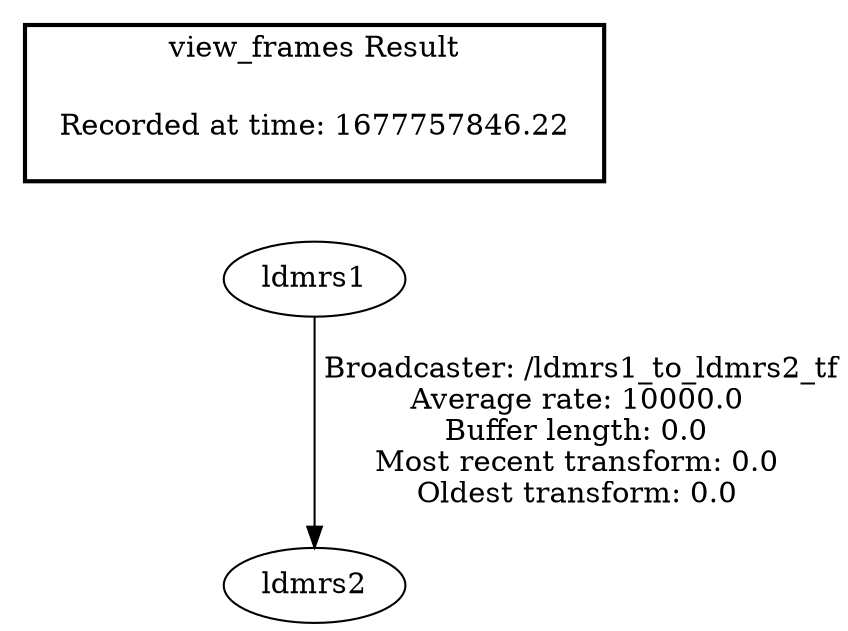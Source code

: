 digraph G {
"ldmrs1" -> "ldmrs2"[label=" Broadcaster: /ldmrs1_to_ldmrs2_tf\nAverage rate: 10000.0\nBuffer length: 0.0\nMost recent transform: 0.0\nOldest transform: 0.0\n"];
edge [style=invis];
 subgraph cluster_legend { style=bold; color=black; label ="view_frames Result";
"Recorded at time: 1677757846.22"[ shape=plaintext ] ;
}->"ldmrs1";
}